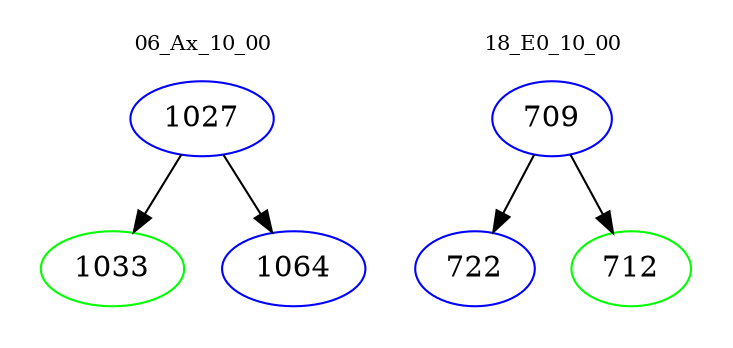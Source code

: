 digraph{
subgraph cluster_0 {
color = white
label = "06_Ax_10_00";
fontsize=10;
T0_1027 [label="1027", color="blue"]
T0_1027 -> T0_1033 [color="black"]
T0_1033 [label="1033", color="green"]
T0_1027 -> T0_1064 [color="black"]
T0_1064 [label="1064", color="blue"]
}
subgraph cluster_1 {
color = white
label = "18_E0_10_00";
fontsize=10;
T1_709 [label="709", color="blue"]
T1_709 -> T1_722 [color="black"]
T1_722 [label="722", color="blue"]
T1_709 -> T1_712 [color="black"]
T1_712 [label="712", color="green"]
}
}
